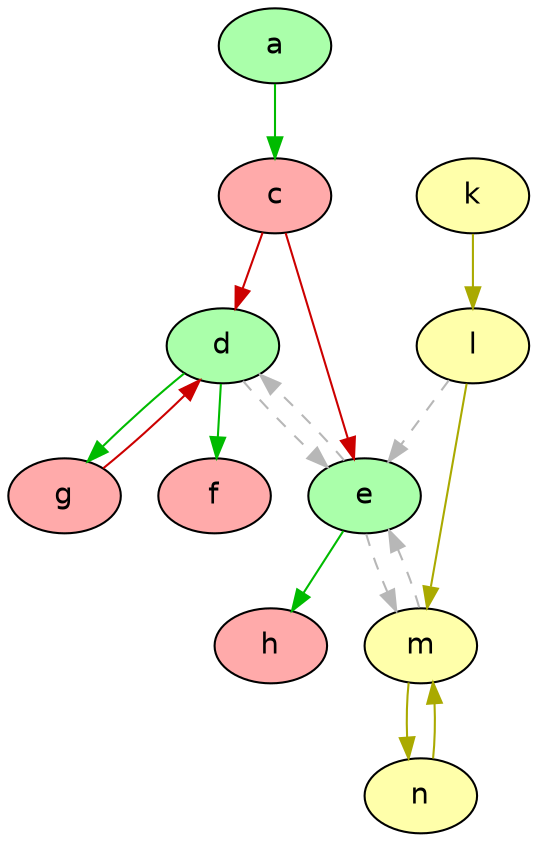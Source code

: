 digraph G {
  node [shape=oval style=filled fontname=Helvetica fontsize=14]
  node [fillcolor="#AAFFAA" fontcolor="#000000"] a d e;
  node [fillcolor="#FFAAAA" fontcolor="#000000"] c f g h;
  node [fillcolor="#FFFFAA" fontcolor="#000000"] k l m n;
  node [fillcolor="white" fontcolor="black"];
  edge [dir=forward, color="#00BB00", style="solid"]
        "a" -> "c"
        "d" -> "f"
        "d" -> "g"
        "e" -> "h"
  edge [dir=forward, color="#AAAA00", style="solid"]
        "k" -> "l"
        "l" -> "m"
        "m" -> "n"
        "n" -> "m"
  edge [dir=forward, color="#CC0000", style="solid"]
        "c" -> "d"
        "c" -> "e"
        "g" -> "d"
  edge [dir=forward, color="#b7b7b7", style="dashed"]
        "l" -> "e"
        "d" -> "e"
        "e" -> "d"
        "e" -> "m"
        "m" -> "e"
}
